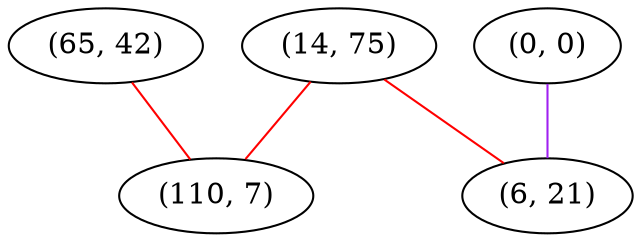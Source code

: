 graph "" {
"(14, 75)";
"(65, 42)";
"(0, 0)";
"(110, 7)";
"(6, 21)";
"(14, 75)" -- "(110, 7)"  [color=red, key=0, weight=1];
"(14, 75)" -- "(6, 21)"  [color=red, key=0, weight=1];
"(65, 42)" -- "(110, 7)"  [color=red, key=0, weight=1];
"(0, 0)" -- "(6, 21)"  [color=purple, key=0, weight=4];
}
